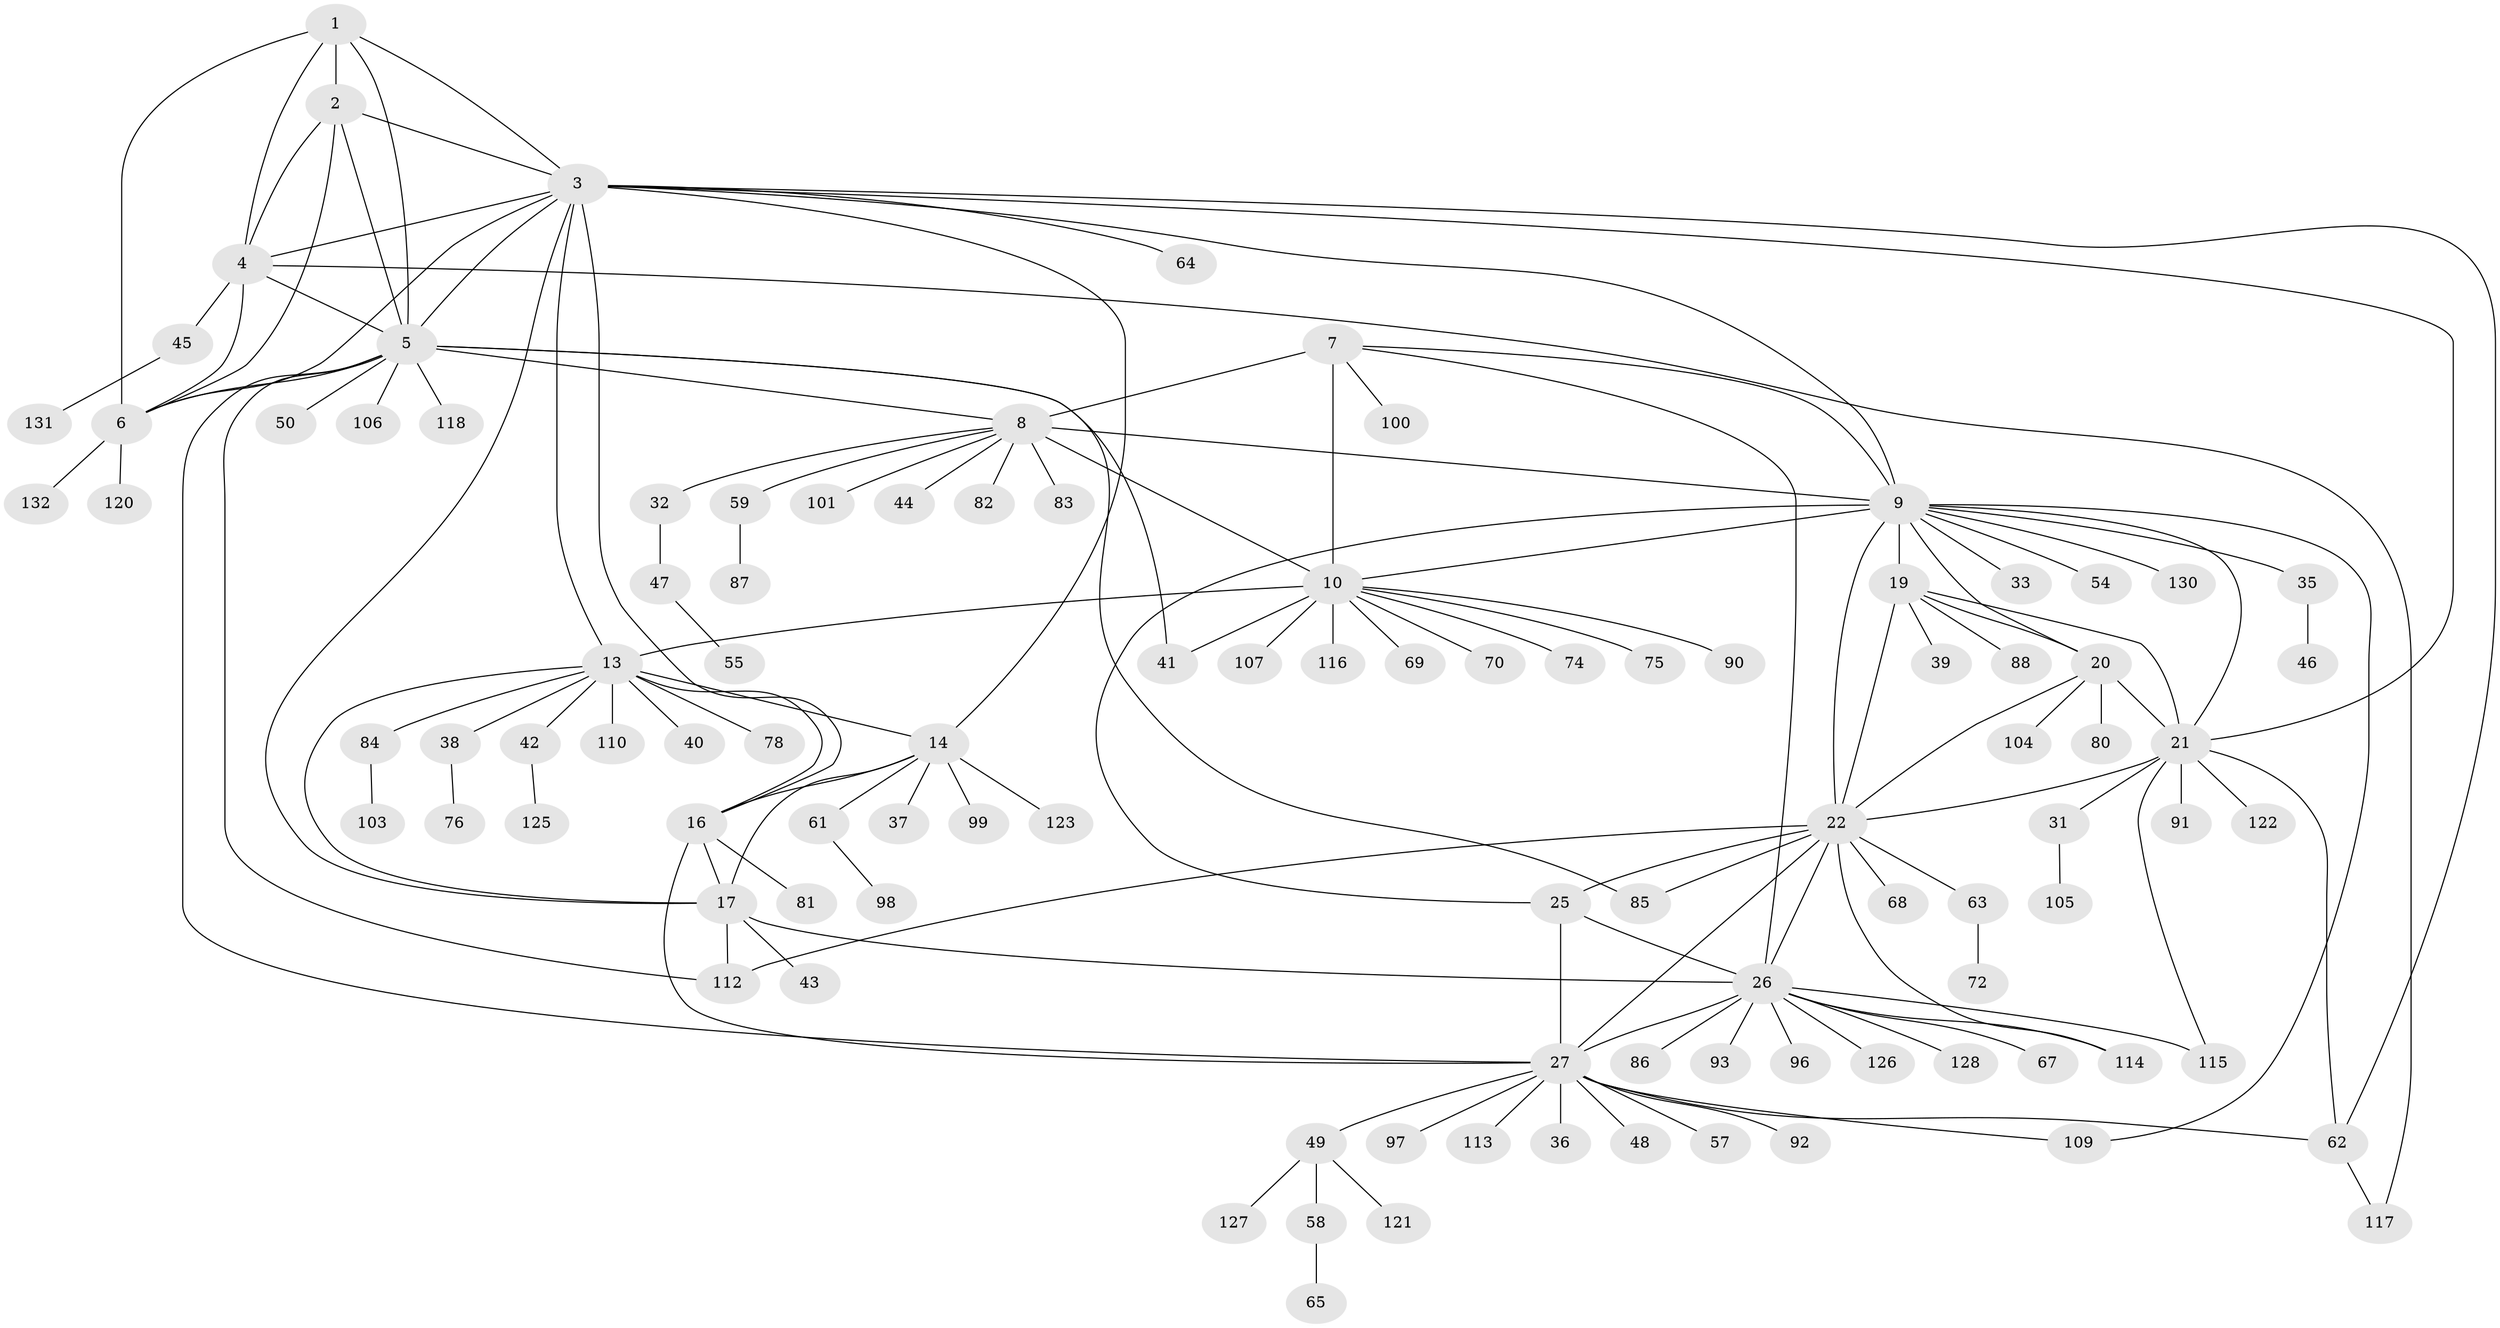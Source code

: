 // Generated by graph-tools (version 1.1) at 2025/24/03/03/25 07:24:11]
// undirected, 103 vertices, 148 edges
graph export_dot {
graph [start="1"]
  node [color=gray90,style=filled];
  1;
  2 [super="+71"];
  3 [super="+18"];
  4 [super="+52"];
  5 [super="+111"];
  6 [super="+60"];
  7 [super="+95"];
  8 [super="+11"];
  9 [super="+24"];
  10 [super="+12"];
  13 [super="+53"];
  14 [super="+15"];
  16;
  17 [super="+124"];
  19 [super="+23"];
  20 [super="+56"];
  21 [super="+102"];
  22 [super="+28"];
  25 [super="+51"];
  26 [super="+29"];
  27 [super="+30"];
  31 [super="+34"];
  32;
  33;
  35;
  36;
  37;
  38;
  39;
  40;
  41;
  42 [super="+94"];
  43;
  44;
  45;
  46;
  47;
  48;
  49 [super="+89"];
  50;
  54;
  55;
  57;
  58;
  59 [super="+79"];
  61 [super="+77"];
  62 [super="+129"];
  63 [super="+66"];
  64;
  65;
  67;
  68 [super="+73"];
  69;
  70;
  72;
  74;
  75;
  76;
  78;
  80;
  81;
  82;
  83;
  84;
  85;
  86;
  87;
  88;
  90;
  91;
  92;
  93;
  96;
  97;
  98;
  99;
  100 [super="+108"];
  101;
  103;
  104;
  105;
  106;
  107;
  109;
  110;
  112 [super="+119"];
  113;
  114;
  115;
  116;
  117;
  118;
  120;
  121;
  122;
  123;
  125;
  126;
  127;
  128;
  130;
  131;
  132;
  1 -- 2;
  1 -- 3;
  1 -- 4;
  1 -- 5;
  1 -- 6;
  2 -- 3;
  2 -- 4;
  2 -- 5;
  2 -- 6;
  3 -- 4;
  3 -- 5;
  3 -- 6;
  3 -- 21;
  3 -- 16;
  3 -- 17;
  3 -- 64;
  3 -- 9;
  3 -- 13;
  3 -- 14 [weight=2];
  3 -- 62;
  4 -- 5;
  4 -- 6;
  4 -- 45;
  4 -- 117;
  5 -- 6;
  5 -- 8;
  5 -- 27;
  5 -- 41;
  5 -- 50;
  5 -- 85;
  5 -- 106;
  5 -- 112;
  5 -- 118;
  6 -- 120;
  6 -- 132;
  7 -- 8 [weight=2];
  7 -- 9;
  7 -- 10 [weight=2];
  7 -- 26;
  7 -- 100;
  8 -- 9 [weight=2];
  8 -- 10 [weight=4];
  8 -- 32;
  8 -- 59;
  8 -- 83;
  8 -- 82;
  8 -- 101;
  8 -- 44;
  9 -- 10 [weight=2];
  9 -- 33;
  9 -- 54;
  9 -- 109;
  9 -- 130;
  9 -- 35;
  9 -- 19 [weight=2];
  9 -- 20;
  9 -- 21;
  9 -- 22;
  9 -- 25;
  10 -- 90;
  10 -- 107;
  10 -- 69;
  10 -- 70;
  10 -- 41;
  10 -- 74;
  10 -- 75;
  10 -- 13;
  10 -- 116;
  13 -- 14 [weight=2];
  13 -- 16;
  13 -- 17;
  13 -- 38;
  13 -- 40;
  13 -- 42;
  13 -- 78;
  13 -- 84;
  13 -- 110;
  14 -- 16 [weight=2];
  14 -- 17 [weight=2];
  14 -- 61;
  14 -- 99;
  14 -- 37;
  14 -- 123;
  16 -- 17;
  16 -- 27;
  16 -- 81;
  17 -- 43;
  17 -- 112;
  17 -- 26;
  19 -- 20 [weight=2];
  19 -- 21 [weight=2];
  19 -- 22 [weight=2];
  19 -- 39;
  19 -- 88;
  20 -- 21;
  20 -- 22;
  20 -- 80;
  20 -- 104;
  21 -- 22;
  21 -- 31;
  21 -- 62;
  21 -- 91;
  21 -- 115;
  21 -- 122;
  22 -- 85;
  22 -- 114;
  22 -- 68;
  22 -- 112;
  22 -- 25;
  22 -- 26 [weight=2];
  22 -- 27 [weight=2];
  22 -- 63;
  25 -- 26 [weight=2];
  25 -- 27 [weight=2];
  26 -- 27 [weight=4];
  26 -- 86;
  26 -- 114;
  26 -- 115;
  26 -- 126;
  26 -- 96;
  26 -- 128;
  26 -- 67;
  26 -- 93;
  27 -- 48;
  27 -- 49;
  27 -- 62;
  27 -- 97;
  27 -- 36;
  27 -- 109;
  27 -- 113;
  27 -- 92;
  27 -- 57;
  31 -- 105;
  32 -- 47;
  35 -- 46;
  38 -- 76;
  42 -- 125;
  45 -- 131;
  47 -- 55;
  49 -- 58;
  49 -- 127;
  49 -- 121;
  58 -- 65;
  59 -- 87;
  61 -- 98;
  62 -- 117;
  63 -- 72;
  84 -- 103;
}
